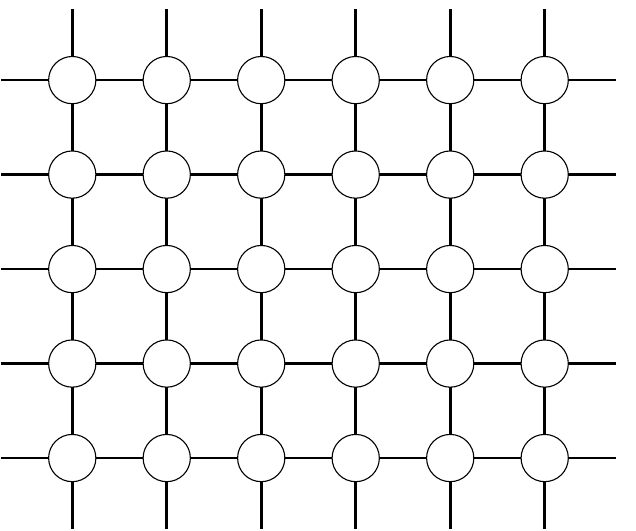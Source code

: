 \documentclass[class=minimal,border=0pt]{standalone}
\usepackage{tikz}
\usepackage{amsmath}
\usetikzlibrary{
  arrows,
  calc
}
\usepackage{tikz-3dplot}
\usetikzlibrary{3d}
\tikzset{>=latex}
\usetikzlibrary{decorations.markings}
\usetikzlibrary{shapes.misc}

\begin{document}
  \begin{tikzpicture}[xscale=0.30, yscale=0.30]
    %-------------Horizontales-----------
    \foreach \x in {-11,-7,...,13} {
        \foreach \y in {-8,-4,...,8} {
            \draw[line width=1pt](\x,\y)--(2+\x,\y)node[right] {};
        }
    }
    %-------------Verticales-----------
    \foreach \y in {-11,-7,...,9} {
        \foreach \x in {-8,-4,...,12} {
            \draw[line width=1pt](\x,\y)--(\x,\y+2)node[right] {};
        }
    }
    %-------------Circulos---------------
    \foreach \x in {-8,-4,...,12} {
            \foreach \y in {-8,-4,...,8} {
                \draw (\x,\y) circle(1);
        }
    }
  \end{tikzpicture}
\end{document}